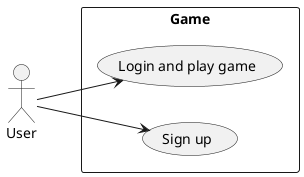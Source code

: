 @startuml
left to right direction

actor "User" as user


rectangle Game {
    usecase "Login and play game" as login
    usecase "Sign up" as register
}

user --> login
user --> register

@enduml
